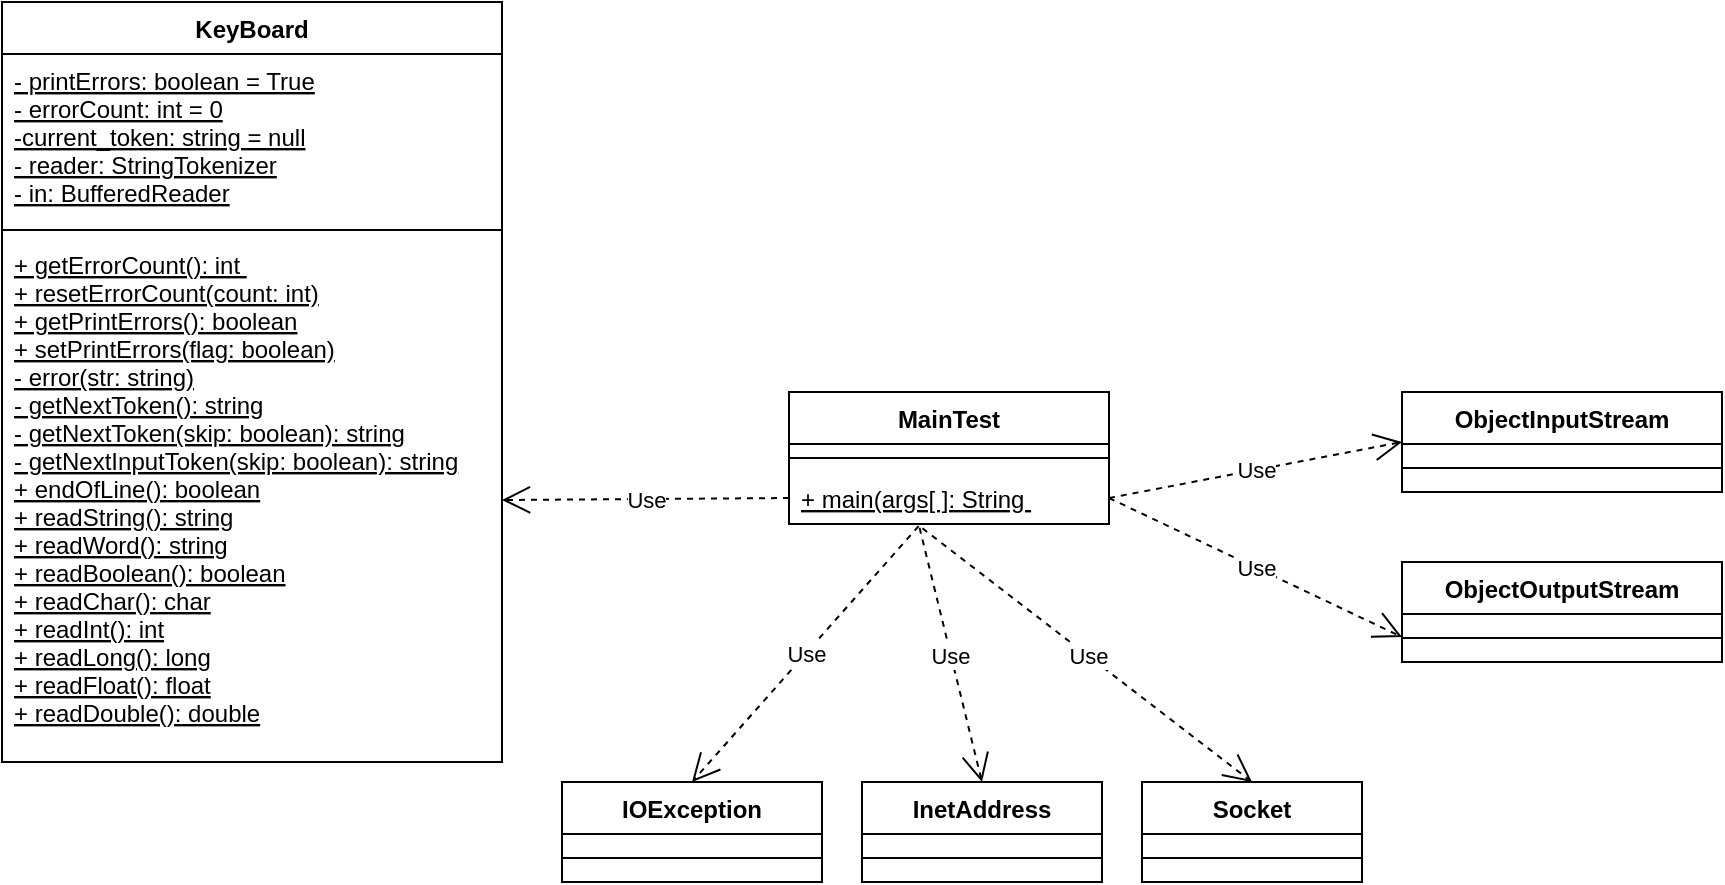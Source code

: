 <mxfile version="15.4.0" type="device"><diagram id="IX2v5dt4UW7y-JrlxrAg" name="Pagina-1"><mxGraphModel dx="499" dy="806" grid="1" gridSize="10" guides="1" tooltips="1" connect="1" arrows="1" fold="1" page="1" pageScale="1" pageWidth="827" pageHeight="1169" math="0" shadow="0"><root><mxCell id="0"/><mxCell id="1" parent="0"/><mxCell id="rEa2eT_0liunFboyqINa-1" value="KeyBoard" style="swimlane;fontStyle=1;align=center;verticalAlign=top;childLayout=stackLayout;horizontal=1;startSize=26;horizontalStack=0;resizeParent=1;resizeParentMax=0;resizeLast=0;collapsible=1;marginBottom=0;" parent="1" vertex="1"><mxGeometry x="1280" y="860" width="250" height="380" as="geometry"/></mxCell><mxCell id="rEa2eT_0liunFboyqINa-2" value="- printErrors: boolean = True&#10;- errorCount: int = 0&#10;-current_token: string = null&#10;- reader: StringTokenizer&#10;- in: BufferedReader" style="text;strokeColor=none;fillColor=none;align=left;verticalAlign=top;spacingLeft=4;spacingRight=4;overflow=hidden;rotatable=0;points=[[0,0.5],[1,0.5]];portConstraint=eastwest;fontStyle=4" parent="rEa2eT_0liunFboyqINa-1" vertex="1"><mxGeometry y="26" width="250" height="84" as="geometry"/></mxCell><mxCell id="rEa2eT_0liunFboyqINa-3" value="" style="line;strokeWidth=1;fillColor=none;align=left;verticalAlign=middle;spacingTop=-1;spacingLeft=3;spacingRight=3;rotatable=0;labelPosition=right;points=[];portConstraint=eastwest;" parent="rEa2eT_0liunFboyqINa-1" vertex="1"><mxGeometry y="110" width="250" height="8" as="geometry"/></mxCell><mxCell id="rEa2eT_0liunFboyqINa-4" value="+ getErrorCount(): int &#10;+ resetErrorCount(count: int)&#10;+ getPrintErrors(): boolean&#10;+ setPrintErrors(flag: boolean)&#10;- error(str: string)&#10;- getNextToken(): string&#10;- getNextToken(skip: boolean): string&#10;- getNextInputToken(skip: boolean): string&#10;+ endOfLine(): boolean&#10;+ readString(): string&#10;+ readWord(): string&#10;+ readBoolean(): boolean&#10;+ readChar(): char&#10;+ readInt(): int&#10;+ readLong(): long&#10;+ readFloat(): float&#10;+ readDouble(): double&#10;&#10;" style="text;strokeColor=none;fillColor=none;align=left;verticalAlign=top;spacingLeft=4;spacingRight=4;overflow=hidden;rotatable=0;points=[[0,0.5],[1,0.5]];portConstraint=eastwest;fontStyle=4" parent="rEa2eT_0liunFboyqINa-1" vertex="1"><mxGeometry y="118" width="250" height="262" as="geometry"/></mxCell><mxCell id="XO-KqfF_xe3WO9GqWUaW-1" value="MainTest" style="swimlane;fontStyle=1;align=center;verticalAlign=top;childLayout=stackLayout;horizontal=1;startSize=26;horizontalStack=0;resizeParent=1;resizeParentMax=0;resizeLast=0;collapsible=1;marginBottom=0;" parent="1" vertex="1"><mxGeometry x="1673.5" y="1055" width="160" height="66" as="geometry"/></mxCell><mxCell id="XO-KqfF_xe3WO9GqWUaW-3" value="" style="line;strokeWidth=1;fillColor=none;align=left;verticalAlign=middle;spacingTop=-1;spacingLeft=3;spacingRight=3;rotatable=0;labelPosition=right;points=[];portConstraint=eastwest;" parent="XO-KqfF_xe3WO9GqWUaW-1" vertex="1"><mxGeometry y="26" width="160" height="14" as="geometry"/></mxCell><mxCell id="XO-KqfF_xe3WO9GqWUaW-4" value="+ main(args[ ]: String " style="text;strokeColor=none;fillColor=none;align=left;verticalAlign=top;spacingLeft=4;spacingRight=4;overflow=hidden;rotatable=0;points=[[0,0.5],[1,0.5]];portConstraint=eastwest;fontStyle=4" parent="XO-KqfF_xe3WO9GqWUaW-1" vertex="1"><mxGeometry y="40" width="160" height="26" as="geometry"/></mxCell><mxCell id="XO-KqfF_xe3WO9GqWUaW-8" value="Use" style="endArrow=open;endSize=12;dashed=1;html=1;exitX=0;exitY=0.5;exitDx=0;exitDy=0;entryX=1;entryY=0.5;entryDx=0;entryDy=0;" parent="1" source="XO-KqfF_xe3WO9GqWUaW-4" target="rEa2eT_0liunFboyqINa-4" edge="1"><mxGeometry width="160" relative="1" as="geometry"><mxPoint x="1550" y="1010" as="sourcePoint"/><mxPoint x="1710" y="1010" as="targetPoint"/></mxGeometry></mxCell><mxCell id="XO-KqfF_xe3WO9GqWUaW-9" value="Socket" style="swimlane;fontStyle=1;align=center;verticalAlign=top;childLayout=stackLayout;horizontal=1;startSize=26;horizontalStack=0;resizeParent=1;resizeParentMax=0;resizeLast=0;collapsible=1;marginBottom=0;" parent="1" vertex="1"><mxGeometry x="1850" y="1250" width="110" height="50" as="geometry"/></mxCell><mxCell id="XO-KqfF_xe3WO9GqWUaW-10" value="" style="line;strokeWidth=1;fillColor=none;align=left;verticalAlign=middle;spacingTop=-1;spacingLeft=3;spacingRight=3;rotatable=0;labelPosition=right;points=[];portConstraint=eastwest;" parent="XO-KqfF_xe3WO9GqWUaW-9" vertex="1"><mxGeometry y="26" width="110" height="24" as="geometry"/></mxCell><mxCell id="XO-KqfF_xe3WO9GqWUaW-12" value="InetAddress" style="swimlane;fontStyle=1;align=center;verticalAlign=top;childLayout=stackLayout;horizontal=1;startSize=26;horizontalStack=0;resizeParent=1;resizeParentMax=0;resizeLast=0;collapsible=1;marginBottom=0;" parent="1" vertex="1"><mxGeometry x="1710" y="1250" width="120" height="50" as="geometry"/></mxCell><mxCell id="XO-KqfF_xe3WO9GqWUaW-13" value="" style="line;strokeWidth=1;fillColor=none;align=left;verticalAlign=middle;spacingTop=-1;spacingLeft=3;spacingRight=3;rotatable=0;labelPosition=right;points=[];portConstraint=eastwest;" parent="XO-KqfF_xe3WO9GqWUaW-12" vertex="1"><mxGeometry y="26" width="120" height="24" as="geometry"/></mxCell><mxCell id="XO-KqfF_xe3WO9GqWUaW-14" value="IOException" style="swimlane;fontStyle=1;align=center;verticalAlign=top;childLayout=stackLayout;horizontal=1;startSize=26;horizontalStack=0;resizeParent=1;resizeParentMax=0;resizeLast=0;collapsible=1;marginBottom=0;" parent="1" vertex="1"><mxGeometry x="1560" y="1250" width="130" height="50" as="geometry"/></mxCell><mxCell id="XO-KqfF_xe3WO9GqWUaW-15" value="" style="line;strokeWidth=1;fillColor=none;align=left;verticalAlign=middle;spacingTop=-1;spacingLeft=3;spacingRight=3;rotatable=0;labelPosition=right;points=[];portConstraint=eastwest;" parent="XO-KqfF_xe3WO9GqWUaW-14" vertex="1"><mxGeometry y="26" width="130" height="24" as="geometry"/></mxCell><mxCell id="XO-KqfF_xe3WO9GqWUaW-18" value="Use" style="endArrow=open;endSize=12;dashed=1;html=1;exitX=0.405;exitY=1.041;exitDx=0;exitDy=0;exitPerimeter=0;entryX=0.5;entryY=0;entryDx=0;entryDy=0;" parent="1" source="XO-KqfF_xe3WO9GqWUaW-4" target="XO-KqfF_xe3WO9GqWUaW-14" edge="1"><mxGeometry width="160" relative="1" as="geometry"><mxPoint x="1650" y="1190" as="sourcePoint"/><mxPoint x="1810" y="1190" as="targetPoint"/></mxGeometry></mxCell><mxCell id="XO-KqfF_xe3WO9GqWUaW-19" value="Use" style="endArrow=open;endSize=12;dashed=1;html=1;exitX=0.408;exitY=1.073;exitDx=0;exitDy=0;exitPerimeter=0;entryX=0.5;entryY=0;entryDx=0;entryDy=0;" parent="1" source="XO-KqfF_xe3WO9GqWUaW-4" target="XO-KqfF_xe3WO9GqWUaW-12" edge="1"><mxGeometry width="160" relative="1" as="geometry"><mxPoint x="1650" y="1190" as="sourcePoint"/><mxPoint x="1810" y="1190" as="targetPoint"/></mxGeometry></mxCell><mxCell id="XO-KqfF_xe3WO9GqWUaW-22" value="Use" style="endArrow=open;endSize=12;dashed=1;html=1;entryX=0.5;entryY=0;entryDx=0;entryDy=0;exitX=0.417;exitY=1.083;exitDx=0;exitDy=0;exitPerimeter=0;" parent="1" source="XO-KqfF_xe3WO9GqWUaW-4" target="XO-KqfF_xe3WO9GqWUaW-9" edge="1"><mxGeometry width="160" relative="1" as="geometry"><mxPoint x="1818" y="1140" as="sourcePoint"/><mxPoint x="1810" y="1190" as="targetPoint"/></mxGeometry></mxCell><mxCell id="XO-KqfF_xe3WO9GqWUaW-23" value="ObjectInputStream" style="swimlane;fontStyle=1;align=center;verticalAlign=top;childLayout=stackLayout;horizontal=1;startSize=26;horizontalStack=0;resizeParent=1;resizeParentMax=0;resizeLast=0;collapsible=1;marginBottom=0;" parent="1" vertex="1"><mxGeometry x="1980" y="1055" width="160" height="50" as="geometry"/></mxCell><mxCell id="XO-KqfF_xe3WO9GqWUaW-24" value="" style="line;strokeWidth=1;fillColor=none;align=left;verticalAlign=middle;spacingTop=-1;spacingLeft=3;spacingRight=3;rotatable=0;labelPosition=right;points=[];portConstraint=eastwest;" parent="XO-KqfF_xe3WO9GqWUaW-23" vertex="1"><mxGeometry y="26" width="160" height="24" as="geometry"/></mxCell><mxCell id="XO-KqfF_xe3WO9GqWUaW-25" value="ObjectOutputStream" style="swimlane;fontStyle=1;align=center;verticalAlign=top;childLayout=stackLayout;horizontal=1;startSize=26;horizontalStack=0;resizeParent=1;resizeParentMax=0;resizeLast=0;collapsible=1;marginBottom=0;" parent="1" vertex="1"><mxGeometry x="1980" y="1140" width="160" height="50" as="geometry"/></mxCell><mxCell id="XO-KqfF_xe3WO9GqWUaW-26" value="" style="line;strokeWidth=1;fillColor=none;align=left;verticalAlign=middle;spacingTop=-1;spacingLeft=3;spacingRight=3;rotatable=0;labelPosition=right;points=[];portConstraint=eastwest;" parent="XO-KqfF_xe3WO9GqWUaW-25" vertex="1"><mxGeometry y="26" width="160" height="24" as="geometry"/></mxCell><mxCell id="XO-KqfF_xe3WO9GqWUaW-29" value="Use" style="endArrow=open;endSize=12;dashed=1;html=1;exitX=1;exitY=0.5;exitDx=0;exitDy=0;entryX=0;entryY=0.5;entryDx=0;entryDy=0;" parent="1" source="XO-KqfF_xe3WO9GqWUaW-4" target="XO-KqfF_xe3WO9GqWUaW-23" edge="1"><mxGeometry width="160" relative="1" as="geometry"><mxPoint x="1870" y="1060" as="sourcePoint"/><mxPoint x="2030" y="1060" as="targetPoint"/></mxGeometry></mxCell><mxCell id="XO-KqfF_xe3WO9GqWUaW-30" value="Use" style="endArrow=open;endSize=12;dashed=1;html=1;exitX=1;exitY=0.5;exitDx=0;exitDy=0;entryX=0;entryY=0.75;entryDx=0;entryDy=0;" parent="1" source="XO-KqfF_xe3WO9GqWUaW-4" target="XO-KqfF_xe3WO9GqWUaW-25" edge="1"><mxGeometry width="160" relative="1" as="geometry"><mxPoint x="1870" y="1060" as="sourcePoint"/><mxPoint x="2030" y="1060" as="targetPoint"/></mxGeometry></mxCell></root></mxGraphModel></diagram></mxfile>